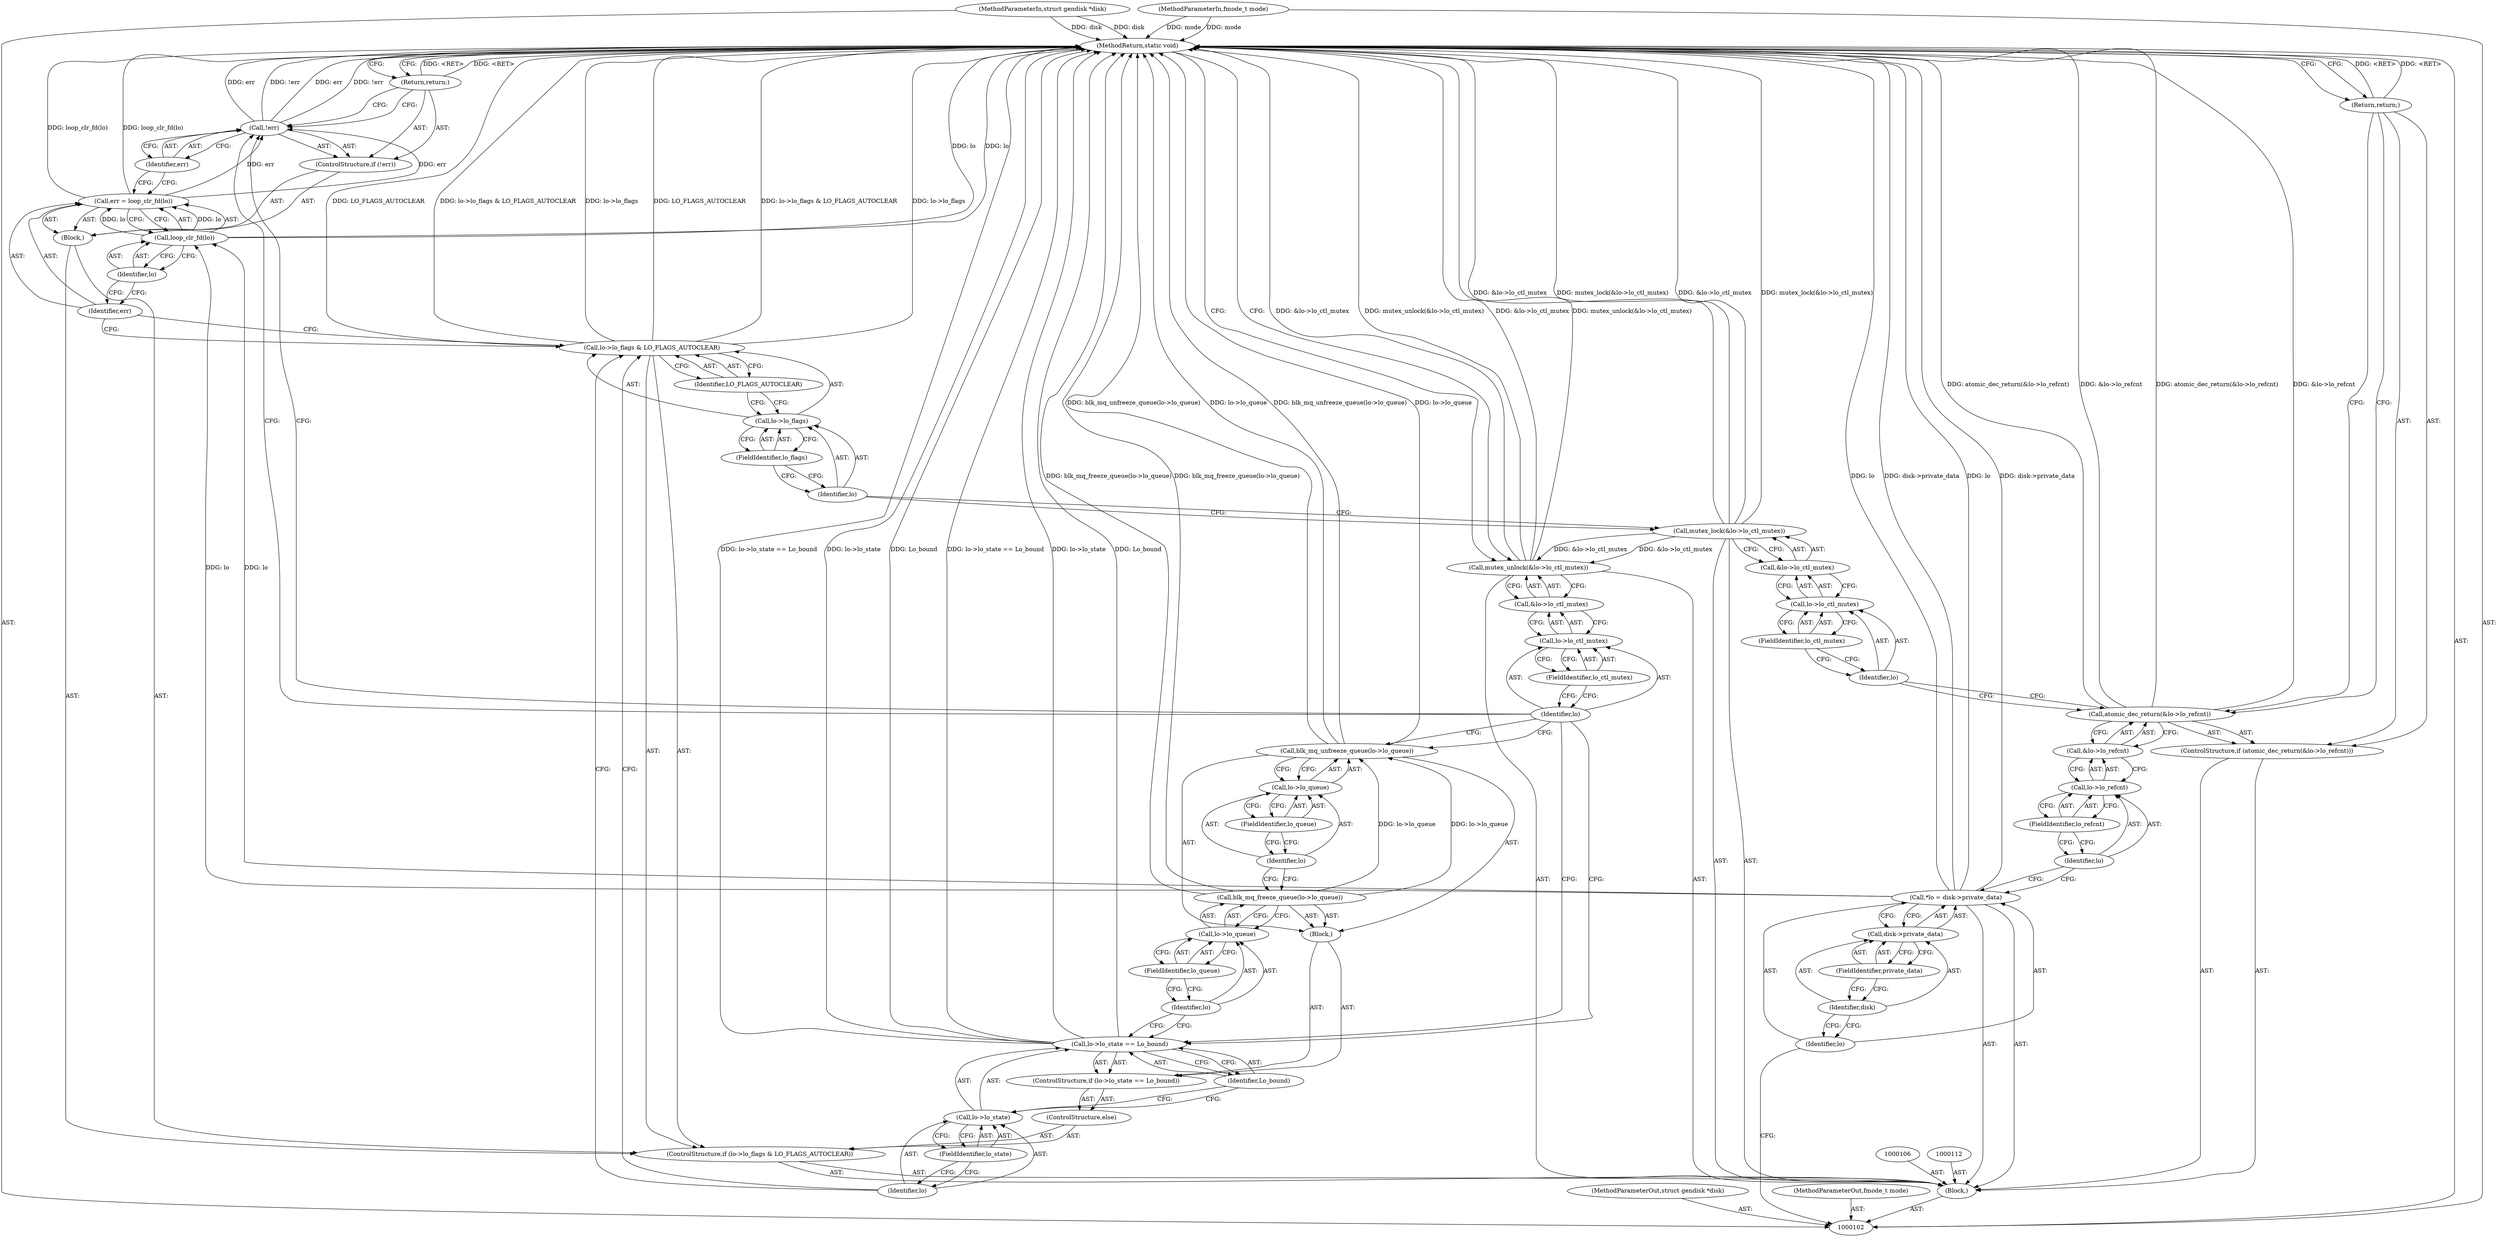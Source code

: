 digraph "1_linux_ae6650163c66a7eff1acd6eb8b0f752dcfa8eba5" {
"1000161" [label="(MethodReturn,static void)"];
"1000103" [label="(MethodParameterIn,struct gendisk *disk)"];
"1000222" [label="(MethodParameterOut,struct gendisk *disk)"];
"1000104" [label="(MethodParameterIn,fmode_t mode)"];
"1000223" [label="(MethodParameterOut,fmode_t mode)"];
"1000125" [label="(ControlStructure,if (lo->lo_flags & LO_FLAGS_AUTOCLEAR))"];
"1000130" [label="(Identifier,LO_FLAGS_AUTOCLEAR)"];
"1000131" [label="(Block,)"];
"1000126" [label="(Call,lo->lo_flags & LO_FLAGS_AUTOCLEAR)"];
"1000127" [label="(Call,lo->lo_flags)"];
"1000128" [label="(Identifier,lo)"];
"1000129" [label="(FieldIdentifier,lo_flags)"];
"1000132" [label="(Call,err = loop_clr_fd(lo))"];
"1000133" [label="(Identifier,err)"];
"1000135" [label="(Identifier,lo)"];
"1000134" [label="(Call,loop_clr_fd(lo))"];
"1000136" [label="(ControlStructure,if (!err))"];
"1000137" [label="(Call,!err)"];
"1000138" [label="(Identifier,err)"];
"1000139" [label="(Return,return;)"];
"1000142" [label="(Call,lo->lo_state == Lo_bound)"];
"1000143" [label="(Call,lo->lo_state)"];
"1000144" [label="(Identifier,lo)"];
"1000145" [label="(FieldIdentifier,lo_state)"];
"1000146" [label="(Identifier,Lo_bound)"];
"1000140" [label="(ControlStructure,else)"];
"1000147" [label="(Block,)"];
"1000141" [label="(ControlStructure,if (lo->lo_state == Lo_bound))"];
"1000105" [label="(Block,)"];
"1000148" [label="(Call,blk_mq_freeze_queue(lo->lo_queue))"];
"1000149" [label="(Call,lo->lo_queue)"];
"1000150" [label="(Identifier,lo)"];
"1000151" [label="(FieldIdentifier,lo_queue)"];
"1000152" [label="(Call,blk_mq_unfreeze_queue(lo->lo_queue))"];
"1000153" [label="(Call,lo->lo_queue)"];
"1000154" [label="(Identifier,lo)"];
"1000155" [label="(FieldIdentifier,lo_queue)"];
"1000157" [label="(Call,&lo->lo_ctl_mutex)"];
"1000158" [label="(Call,lo->lo_ctl_mutex)"];
"1000159" [label="(Identifier,lo)"];
"1000156" [label="(Call,mutex_unlock(&lo->lo_ctl_mutex))"];
"1000160" [label="(FieldIdentifier,lo_ctl_mutex)"];
"1000107" [label="(Call,*lo = disk->private_data)"];
"1000108" [label="(Identifier,lo)"];
"1000109" [label="(Call,disk->private_data)"];
"1000110" [label="(Identifier,disk)"];
"1000111" [label="(FieldIdentifier,private_data)"];
"1000113" [label="(ControlStructure,if (atomic_dec_return(&lo->lo_refcnt)))"];
"1000115" [label="(Call,&lo->lo_refcnt)"];
"1000116" [label="(Call,lo->lo_refcnt)"];
"1000117" [label="(Identifier,lo)"];
"1000118" [label="(FieldIdentifier,lo_refcnt)"];
"1000114" [label="(Call,atomic_dec_return(&lo->lo_refcnt))"];
"1000119" [label="(Return,return;)"];
"1000120" [label="(Call,mutex_lock(&lo->lo_ctl_mutex))"];
"1000121" [label="(Call,&lo->lo_ctl_mutex)"];
"1000122" [label="(Call,lo->lo_ctl_mutex)"];
"1000123" [label="(Identifier,lo)"];
"1000124" [label="(FieldIdentifier,lo_ctl_mutex)"];
"1000161" -> "1000102"  [label="AST: "];
"1000161" -> "1000119"  [label="CFG: "];
"1000161" -> "1000139"  [label="CFG: "];
"1000161" -> "1000156"  [label="CFG: "];
"1000139" -> "1000161"  [label="DDG: <RET>"];
"1000142" -> "1000161"  [label="DDG: lo->lo_state == Lo_bound"];
"1000142" -> "1000161"  [label="DDG: lo->lo_state"];
"1000142" -> "1000161"  [label="DDG: Lo_bound"];
"1000107" -> "1000161"  [label="DDG: lo"];
"1000107" -> "1000161"  [label="DDG: disk->private_data"];
"1000156" -> "1000161"  [label="DDG: &lo->lo_ctl_mutex"];
"1000156" -> "1000161"  [label="DDG: mutex_unlock(&lo->lo_ctl_mutex)"];
"1000104" -> "1000161"  [label="DDG: mode"];
"1000114" -> "1000161"  [label="DDG: atomic_dec_return(&lo->lo_refcnt)"];
"1000114" -> "1000161"  [label="DDG: &lo->lo_refcnt"];
"1000152" -> "1000161"  [label="DDG: blk_mq_unfreeze_queue(lo->lo_queue)"];
"1000152" -> "1000161"  [label="DDG: lo->lo_queue"];
"1000148" -> "1000161"  [label="DDG: blk_mq_freeze_queue(lo->lo_queue)"];
"1000126" -> "1000161"  [label="DDG: LO_FLAGS_AUTOCLEAR"];
"1000126" -> "1000161"  [label="DDG: lo->lo_flags & LO_FLAGS_AUTOCLEAR"];
"1000126" -> "1000161"  [label="DDG: lo->lo_flags"];
"1000103" -> "1000161"  [label="DDG: disk"];
"1000132" -> "1000161"  [label="DDG: loop_clr_fd(lo)"];
"1000120" -> "1000161"  [label="DDG: &lo->lo_ctl_mutex"];
"1000120" -> "1000161"  [label="DDG: mutex_lock(&lo->lo_ctl_mutex)"];
"1000134" -> "1000161"  [label="DDG: lo"];
"1000137" -> "1000161"  [label="DDG: err"];
"1000137" -> "1000161"  [label="DDG: !err"];
"1000119" -> "1000161"  [label="DDG: <RET>"];
"1000103" -> "1000102"  [label="AST: "];
"1000103" -> "1000161"  [label="DDG: disk"];
"1000222" -> "1000102"  [label="AST: "];
"1000104" -> "1000102"  [label="AST: "];
"1000104" -> "1000161"  [label="DDG: mode"];
"1000223" -> "1000102"  [label="AST: "];
"1000125" -> "1000105"  [label="AST: "];
"1000126" -> "1000125"  [label="AST: "];
"1000131" -> "1000125"  [label="AST: "];
"1000140" -> "1000125"  [label="AST: "];
"1000130" -> "1000126"  [label="AST: "];
"1000130" -> "1000127"  [label="CFG: "];
"1000126" -> "1000130"  [label="CFG: "];
"1000131" -> "1000125"  [label="AST: "];
"1000132" -> "1000131"  [label="AST: "];
"1000136" -> "1000131"  [label="AST: "];
"1000126" -> "1000125"  [label="AST: "];
"1000126" -> "1000130"  [label="CFG: "];
"1000127" -> "1000126"  [label="AST: "];
"1000130" -> "1000126"  [label="AST: "];
"1000133" -> "1000126"  [label="CFG: "];
"1000144" -> "1000126"  [label="CFG: "];
"1000126" -> "1000161"  [label="DDG: LO_FLAGS_AUTOCLEAR"];
"1000126" -> "1000161"  [label="DDG: lo->lo_flags & LO_FLAGS_AUTOCLEAR"];
"1000126" -> "1000161"  [label="DDG: lo->lo_flags"];
"1000127" -> "1000126"  [label="AST: "];
"1000127" -> "1000129"  [label="CFG: "];
"1000128" -> "1000127"  [label="AST: "];
"1000129" -> "1000127"  [label="AST: "];
"1000130" -> "1000127"  [label="CFG: "];
"1000128" -> "1000127"  [label="AST: "];
"1000128" -> "1000120"  [label="CFG: "];
"1000129" -> "1000128"  [label="CFG: "];
"1000129" -> "1000127"  [label="AST: "];
"1000129" -> "1000128"  [label="CFG: "];
"1000127" -> "1000129"  [label="CFG: "];
"1000132" -> "1000131"  [label="AST: "];
"1000132" -> "1000134"  [label="CFG: "];
"1000133" -> "1000132"  [label="AST: "];
"1000134" -> "1000132"  [label="AST: "];
"1000138" -> "1000132"  [label="CFG: "];
"1000132" -> "1000161"  [label="DDG: loop_clr_fd(lo)"];
"1000134" -> "1000132"  [label="DDG: lo"];
"1000132" -> "1000137"  [label="DDG: err"];
"1000133" -> "1000132"  [label="AST: "];
"1000133" -> "1000126"  [label="CFG: "];
"1000135" -> "1000133"  [label="CFG: "];
"1000135" -> "1000134"  [label="AST: "];
"1000135" -> "1000133"  [label="CFG: "];
"1000134" -> "1000135"  [label="CFG: "];
"1000134" -> "1000132"  [label="AST: "];
"1000134" -> "1000135"  [label="CFG: "];
"1000135" -> "1000134"  [label="AST: "];
"1000132" -> "1000134"  [label="CFG: "];
"1000134" -> "1000161"  [label="DDG: lo"];
"1000134" -> "1000132"  [label="DDG: lo"];
"1000107" -> "1000134"  [label="DDG: lo"];
"1000136" -> "1000131"  [label="AST: "];
"1000137" -> "1000136"  [label="AST: "];
"1000139" -> "1000136"  [label="AST: "];
"1000137" -> "1000136"  [label="AST: "];
"1000137" -> "1000138"  [label="CFG: "];
"1000138" -> "1000137"  [label="AST: "];
"1000139" -> "1000137"  [label="CFG: "];
"1000159" -> "1000137"  [label="CFG: "];
"1000137" -> "1000161"  [label="DDG: err"];
"1000137" -> "1000161"  [label="DDG: !err"];
"1000132" -> "1000137"  [label="DDG: err"];
"1000138" -> "1000137"  [label="AST: "];
"1000138" -> "1000132"  [label="CFG: "];
"1000137" -> "1000138"  [label="CFG: "];
"1000139" -> "1000136"  [label="AST: "];
"1000139" -> "1000137"  [label="CFG: "];
"1000161" -> "1000139"  [label="CFG: "];
"1000139" -> "1000161"  [label="DDG: <RET>"];
"1000142" -> "1000141"  [label="AST: "];
"1000142" -> "1000146"  [label="CFG: "];
"1000143" -> "1000142"  [label="AST: "];
"1000146" -> "1000142"  [label="AST: "];
"1000150" -> "1000142"  [label="CFG: "];
"1000159" -> "1000142"  [label="CFG: "];
"1000142" -> "1000161"  [label="DDG: lo->lo_state == Lo_bound"];
"1000142" -> "1000161"  [label="DDG: lo->lo_state"];
"1000142" -> "1000161"  [label="DDG: Lo_bound"];
"1000143" -> "1000142"  [label="AST: "];
"1000143" -> "1000145"  [label="CFG: "];
"1000144" -> "1000143"  [label="AST: "];
"1000145" -> "1000143"  [label="AST: "];
"1000146" -> "1000143"  [label="CFG: "];
"1000144" -> "1000143"  [label="AST: "];
"1000144" -> "1000126"  [label="CFG: "];
"1000145" -> "1000144"  [label="CFG: "];
"1000145" -> "1000143"  [label="AST: "];
"1000145" -> "1000144"  [label="CFG: "];
"1000143" -> "1000145"  [label="CFG: "];
"1000146" -> "1000142"  [label="AST: "];
"1000146" -> "1000143"  [label="CFG: "];
"1000142" -> "1000146"  [label="CFG: "];
"1000140" -> "1000125"  [label="AST: "];
"1000141" -> "1000140"  [label="AST: "];
"1000147" -> "1000141"  [label="AST: "];
"1000148" -> "1000147"  [label="AST: "];
"1000152" -> "1000147"  [label="AST: "];
"1000141" -> "1000140"  [label="AST: "];
"1000142" -> "1000141"  [label="AST: "];
"1000147" -> "1000141"  [label="AST: "];
"1000105" -> "1000102"  [label="AST: "];
"1000106" -> "1000105"  [label="AST: "];
"1000107" -> "1000105"  [label="AST: "];
"1000112" -> "1000105"  [label="AST: "];
"1000113" -> "1000105"  [label="AST: "];
"1000120" -> "1000105"  [label="AST: "];
"1000125" -> "1000105"  [label="AST: "];
"1000156" -> "1000105"  [label="AST: "];
"1000148" -> "1000147"  [label="AST: "];
"1000148" -> "1000149"  [label="CFG: "];
"1000149" -> "1000148"  [label="AST: "];
"1000154" -> "1000148"  [label="CFG: "];
"1000148" -> "1000161"  [label="DDG: blk_mq_freeze_queue(lo->lo_queue)"];
"1000148" -> "1000152"  [label="DDG: lo->lo_queue"];
"1000149" -> "1000148"  [label="AST: "];
"1000149" -> "1000151"  [label="CFG: "];
"1000150" -> "1000149"  [label="AST: "];
"1000151" -> "1000149"  [label="AST: "];
"1000148" -> "1000149"  [label="CFG: "];
"1000150" -> "1000149"  [label="AST: "];
"1000150" -> "1000142"  [label="CFG: "];
"1000151" -> "1000150"  [label="CFG: "];
"1000151" -> "1000149"  [label="AST: "];
"1000151" -> "1000150"  [label="CFG: "];
"1000149" -> "1000151"  [label="CFG: "];
"1000152" -> "1000147"  [label="AST: "];
"1000152" -> "1000153"  [label="CFG: "];
"1000153" -> "1000152"  [label="AST: "];
"1000159" -> "1000152"  [label="CFG: "];
"1000152" -> "1000161"  [label="DDG: blk_mq_unfreeze_queue(lo->lo_queue)"];
"1000152" -> "1000161"  [label="DDG: lo->lo_queue"];
"1000148" -> "1000152"  [label="DDG: lo->lo_queue"];
"1000153" -> "1000152"  [label="AST: "];
"1000153" -> "1000155"  [label="CFG: "];
"1000154" -> "1000153"  [label="AST: "];
"1000155" -> "1000153"  [label="AST: "];
"1000152" -> "1000153"  [label="CFG: "];
"1000154" -> "1000153"  [label="AST: "];
"1000154" -> "1000148"  [label="CFG: "];
"1000155" -> "1000154"  [label="CFG: "];
"1000155" -> "1000153"  [label="AST: "];
"1000155" -> "1000154"  [label="CFG: "];
"1000153" -> "1000155"  [label="CFG: "];
"1000157" -> "1000156"  [label="AST: "];
"1000157" -> "1000158"  [label="CFG: "];
"1000158" -> "1000157"  [label="AST: "];
"1000156" -> "1000157"  [label="CFG: "];
"1000158" -> "1000157"  [label="AST: "];
"1000158" -> "1000160"  [label="CFG: "];
"1000159" -> "1000158"  [label="AST: "];
"1000160" -> "1000158"  [label="AST: "];
"1000157" -> "1000158"  [label="CFG: "];
"1000159" -> "1000158"  [label="AST: "];
"1000159" -> "1000137"  [label="CFG: "];
"1000159" -> "1000152"  [label="CFG: "];
"1000159" -> "1000142"  [label="CFG: "];
"1000160" -> "1000159"  [label="CFG: "];
"1000156" -> "1000105"  [label="AST: "];
"1000156" -> "1000157"  [label="CFG: "];
"1000157" -> "1000156"  [label="AST: "];
"1000161" -> "1000156"  [label="CFG: "];
"1000156" -> "1000161"  [label="DDG: &lo->lo_ctl_mutex"];
"1000156" -> "1000161"  [label="DDG: mutex_unlock(&lo->lo_ctl_mutex)"];
"1000120" -> "1000156"  [label="DDG: &lo->lo_ctl_mutex"];
"1000160" -> "1000158"  [label="AST: "];
"1000160" -> "1000159"  [label="CFG: "];
"1000158" -> "1000160"  [label="CFG: "];
"1000107" -> "1000105"  [label="AST: "];
"1000107" -> "1000109"  [label="CFG: "];
"1000108" -> "1000107"  [label="AST: "];
"1000109" -> "1000107"  [label="AST: "];
"1000117" -> "1000107"  [label="CFG: "];
"1000107" -> "1000161"  [label="DDG: lo"];
"1000107" -> "1000161"  [label="DDG: disk->private_data"];
"1000107" -> "1000134"  [label="DDG: lo"];
"1000108" -> "1000107"  [label="AST: "];
"1000108" -> "1000102"  [label="CFG: "];
"1000110" -> "1000108"  [label="CFG: "];
"1000109" -> "1000107"  [label="AST: "];
"1000109" -> "1000111"  [label="CFG: "];
"1000110" -> "1000109"  [label="AST: "];
"1000111" -> "1000109"  [label="AST: "];
"1000107" -> "1000109"  [label="CFG: "];
"1000110" -> "1000109"  [label="AST: "];
"1000110" -> "1000108"  [label="CFG: "];
"1000111" -> "1000110"  [label="CFG: "];
"1000111" -> "1000109"  [label="AST: "];
"1000111" -> "1000110"  [label="CFG: "];
"1000109" -> "1000111"  [label="CFG: "];
"1000113" -> "1000105"  [label="AST: "];
"1000114" -> "1000113"  [label="AST: "];
"1000119" -> "1000113"  [label="AST: "];
"1000115" -> "1000114"  [label="AST: "];
"1000115" -> "1000116"  [label="CFG: "];
"1000116" -> "1000115"  [label="AST: "];
"1000114" -> "1000115"  [label="CFG: "];
"1000116" -> "1000115"  [label="AST: "];
"1000116" -> "1000118"  [label="CFG: "];
"1000117" -> "1000116"  [label="AST: "];
"1000118" -> "1000116"  [label="AST: "];
"1000115" -> "1000116"  [label="CFG: "];
"1000117" -> "1000116"  [label="AST: "];
"1000117" -> "1000107"  [label="CFG: "];
"1000118" -> "1000117"  [label="CFG: "];
"1000118" -> "1000116"  [label="AST: "];
"1000118" -> "1000117"  [label="CFG: "];
"1000116" -> "1000118"  [label="CFG: "];
"1000114" -> "1000113"  [label="AST: "];
"1000114" -> "1000115"  [label="CFG: "];
"1000115" -> "1000114"  [label="AST: "];
"1000119" -> "1000114"  [label="CFG: "];
"1000123" -> "1000114"  [label="CFG: "];
"1000114" -> "1000161"  [label="DDG: atomic_dec_return(&lo->lo_refcnt)"];
"1000114" -> "1000161"  [label="DDG: &lo->lo_refcnt"];
"1000119" -> "1000113"  [label="AST: "];
"1000119" -> "1000114"  [label="CFG: "];
"1000161" -> "1000119"  [label="CFG: "];
"1000119" -> "1000161"  [label="DDG: <RET>"];
"1000120" -> "1000105"  [label="AST: "];
"1000120" -> "1000121"  [label="CFG: "];
"1000121" -> "1000120"  [label="AST: "];
"1000128" -> "1000120"  [label="CFG: "];
"1000120" -> "1000161"  [label="DDG: &lo->lo_ctl_mutex"];
"1000120" -> "1000161"  [label="DDG: mutex_lock(&lo->lo_ctl_mutex)"];
"1000120" -> "1000156"  [label="DDG: &lo->lo_ctl_mutex"];
"1000121" -> "1000120"  [label="AST: "];
"1000121" -> "1000122"  [label="CFG: "];
"1000122" -> "1000121"  [label="AST: "];
"1000120" -> "1000121"  [label="CFG: "];
"1000122" -> "1000121"  [label="AST: "];
"1000122" -> "1000124"  [label="CFG: "];
"1000123" -> "1000122"  [label="AST: "];
"1000124" -> "1000122"  [label="AST: "];
"1000121" -> "1000122"  [label="CFG: "];
"1000123" -> "1000122"  [label="AST: "];
"1000123" -> "1000114"  [label="CFG: "];
"1000124" -> "1000123"  [label="CFG: "];
"1000124" -> "1000122"  [label="AST: "];
"1000124" -> "1000123"  [label="CFG: "];
"1000122" -> "1000124"  [label="CFG: "];
}
